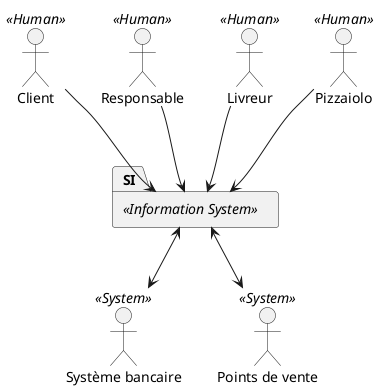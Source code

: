 @startuml
:Client: << Human >>
:Responsable: << Human >>
:Livreur: << Human >>
:Pizzaiolo: << Human >>
:Système bancaire: << System >> as bank
:Points de vente: << System >> as pdv

Client --> SI
Responsable --> SI
Livreur --> SI
Pizzaiolo --> SI
SI <--> bank
SI <--> pdv

package OC-Pizza <<Information System>> as SI {
}

@enduml